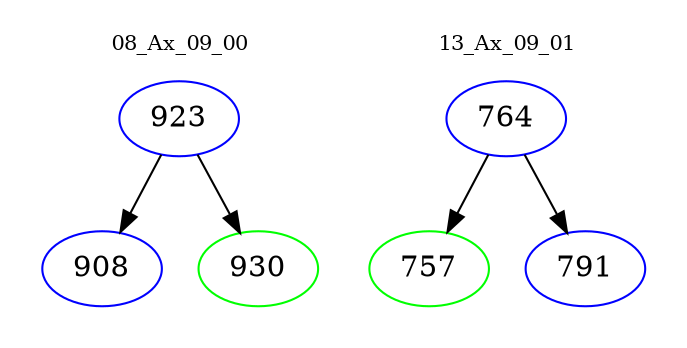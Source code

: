 digraph{
subgraph cluster_0 {
color = white
label = "08_Ax_09_00";
fontsize=10;
T0_923 [label="923", color="blue"]
T0_923 -> T0_908 [color="black"]
T0_908 [label="908", color="blue"]
T0_923 -> T0_930 [color="black"]
T0_930 [label="930", color="green"]
}
subgraph cluster_1 {
color = white
label = "13_Ax_09_01";
fontsize=10;
T1_764 [label="764", color="blue"]
T1_764 -> T1_757 [color="black"]
T1_757 [label="757", color="green"]
T1_764 -> T1_791 [color="black"]
T1_791 [label="791", color="blue"]
}
}

